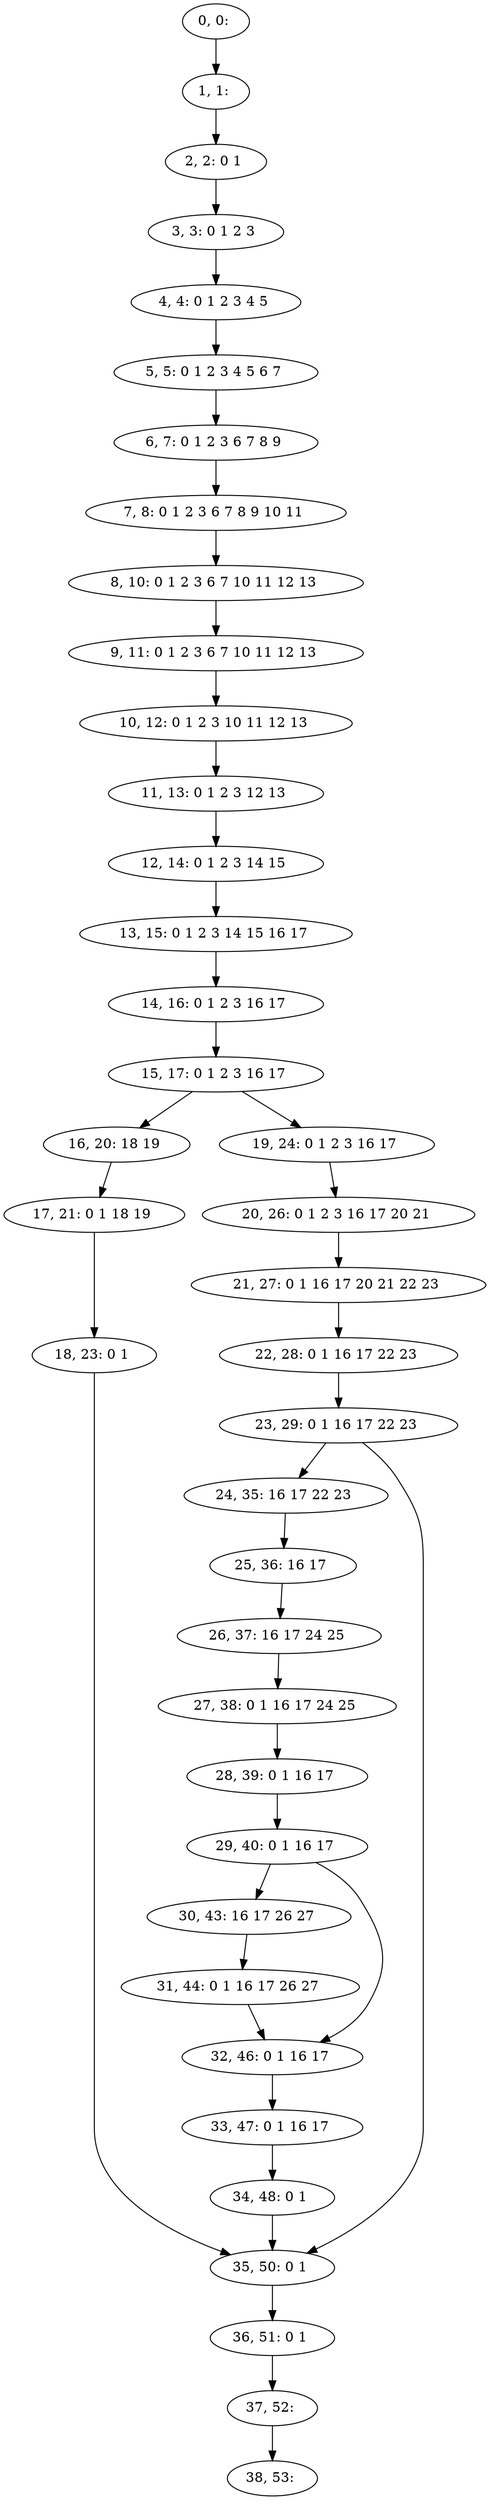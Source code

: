 digraph G {
0[label="0, 0: "];
1[label="1, 1: "];
2[label="2, 2: 0 1 "];
3[label="3, 3: 0 1 2 3 "];
4[label="4, 4: 0 1 2 3 4 5 "];
5[label="5, 5: 0 1 2 3 4 5 6 7 "];
6[label="6, 7: 0 1 2 3 6 7 8 9 "];
7[label="7, 8: 0 1 2 3 6 7 8 9 10 11 "];
8[label="8, 10: 0 1 2 3 6 7 10 11 12 13 "];
9[label="9, 11: 0 1 2 3 6 7 10 11 12 13 "];
10[label="10, 12: 0 1 2 3 10 11 12 13 "];
11[label="11, 13: 0 1 2 3 12 13 "];
12[label="12, 14: 0 1 2 3 14 15 "];
13[label="13, 15: 0 1 2 3 14 15 16 17 "];
14[label="14, 16: 0 1 2 3 16 17 "];
15[label="15, 17: 0 1 2 3 16 17 "];
16[label="16, 20: 18 19 "];
17[label="17, 21: 0 1 18 19 "];
18[label="18, 23: 0 1 "];
19[label="19, 24: 0 1 2 3 16 17 "];
20[label="20, 26: 0 1 2 3 16 17 20 21 "];
21[label="21, 27: 0 1 16 17 20 21 22 23 "];
22[label="22, 28: 0 1 16 17 22 23 "];
23[label="23, 29: 0 1 16 17 22 23 "];
24[label="24, 35: 16 17 22 23 "];
25[label="25, 36: 16 17 "];
26[label="26, 37: 16 17 24 25 "];
27[label="27, 38: 0 1 16 17 24 25 "];
28[label="28, 39: 0 1 16 17 "];
29[label="29, 40: 0 1 16 17 "];
30[label="30, 43: 16 17 26 27 "];
31[label="31, 44: 0 1 16 17 26 27 "];
32[label="32, 46: 0 1 16 17 "];
33[label="33, 47: 0 1 16 17 "];
34[label="34, 48: 0 1 "];
35[label="35, 50: 0 1 "];
36[label="36, 51: 0 1 "];
37[label="37, 52: "];
38[label="38, 53: "];
0->1 ;
1->2 ;
2->3 ;
3->4 ;
4->5 ;
5->6 ;
6->7 ;
7->8 ;
8->9 ;
9->10 ;
10->11 ;
11->12 ;
12->13 ;
13->14 ;
14->15 ;
15->16 ;
15->19 ;
16->17 ;
17->18 ;
18->35 ;
19->20 ;
20->21 ;
21->22 ;
22->23 ;
23->24 ;
23->35 ;
24->25 ;
25->26 ;
26->27 ;
27->28 ;
28->29 ;
29->30 ;
29->32 ;
30->31 ;
31->32 ;
32->33 ;
33->34 ;
34->35 ;
35->36 ;
36->37 ;
37->38 ;
}
